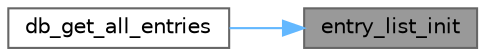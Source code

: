 digraph "entry_list_init"
{
 // LATEX_PDF_SIZE
  bgcolor="transparent";
  edge [fontname=Helvetica,fontsize=10,labelfontname=Helvetica,labelfontsize=10];
  node [fontname=Helvetica,fontsize=10,shape=box,height=0.2,width=0.4];
  rankdir="RL";
  Node1 [id="Node000001",label="entry_list_init",height=0.2,width=0.4,color="gray40", fillcolor="grey60", style="filled", fontcolor="black",tooltip="Initializes an entry list."];
  Node1 -> Node2 [id="edge1_Node000001_Node000002",dir="back",color="steelblue1",style="solid",tooltip=" "];
  Node2 [id="Node000002",label="db_get_all_entries",height=0.2,width=0.4,color="grey40", fillcolor="white", style="filled",URL="$db__manager_8c.html#ad73addfafde9aff845004160c21b653a",tooltip="Retrieves all entries from the database without password."];
}
